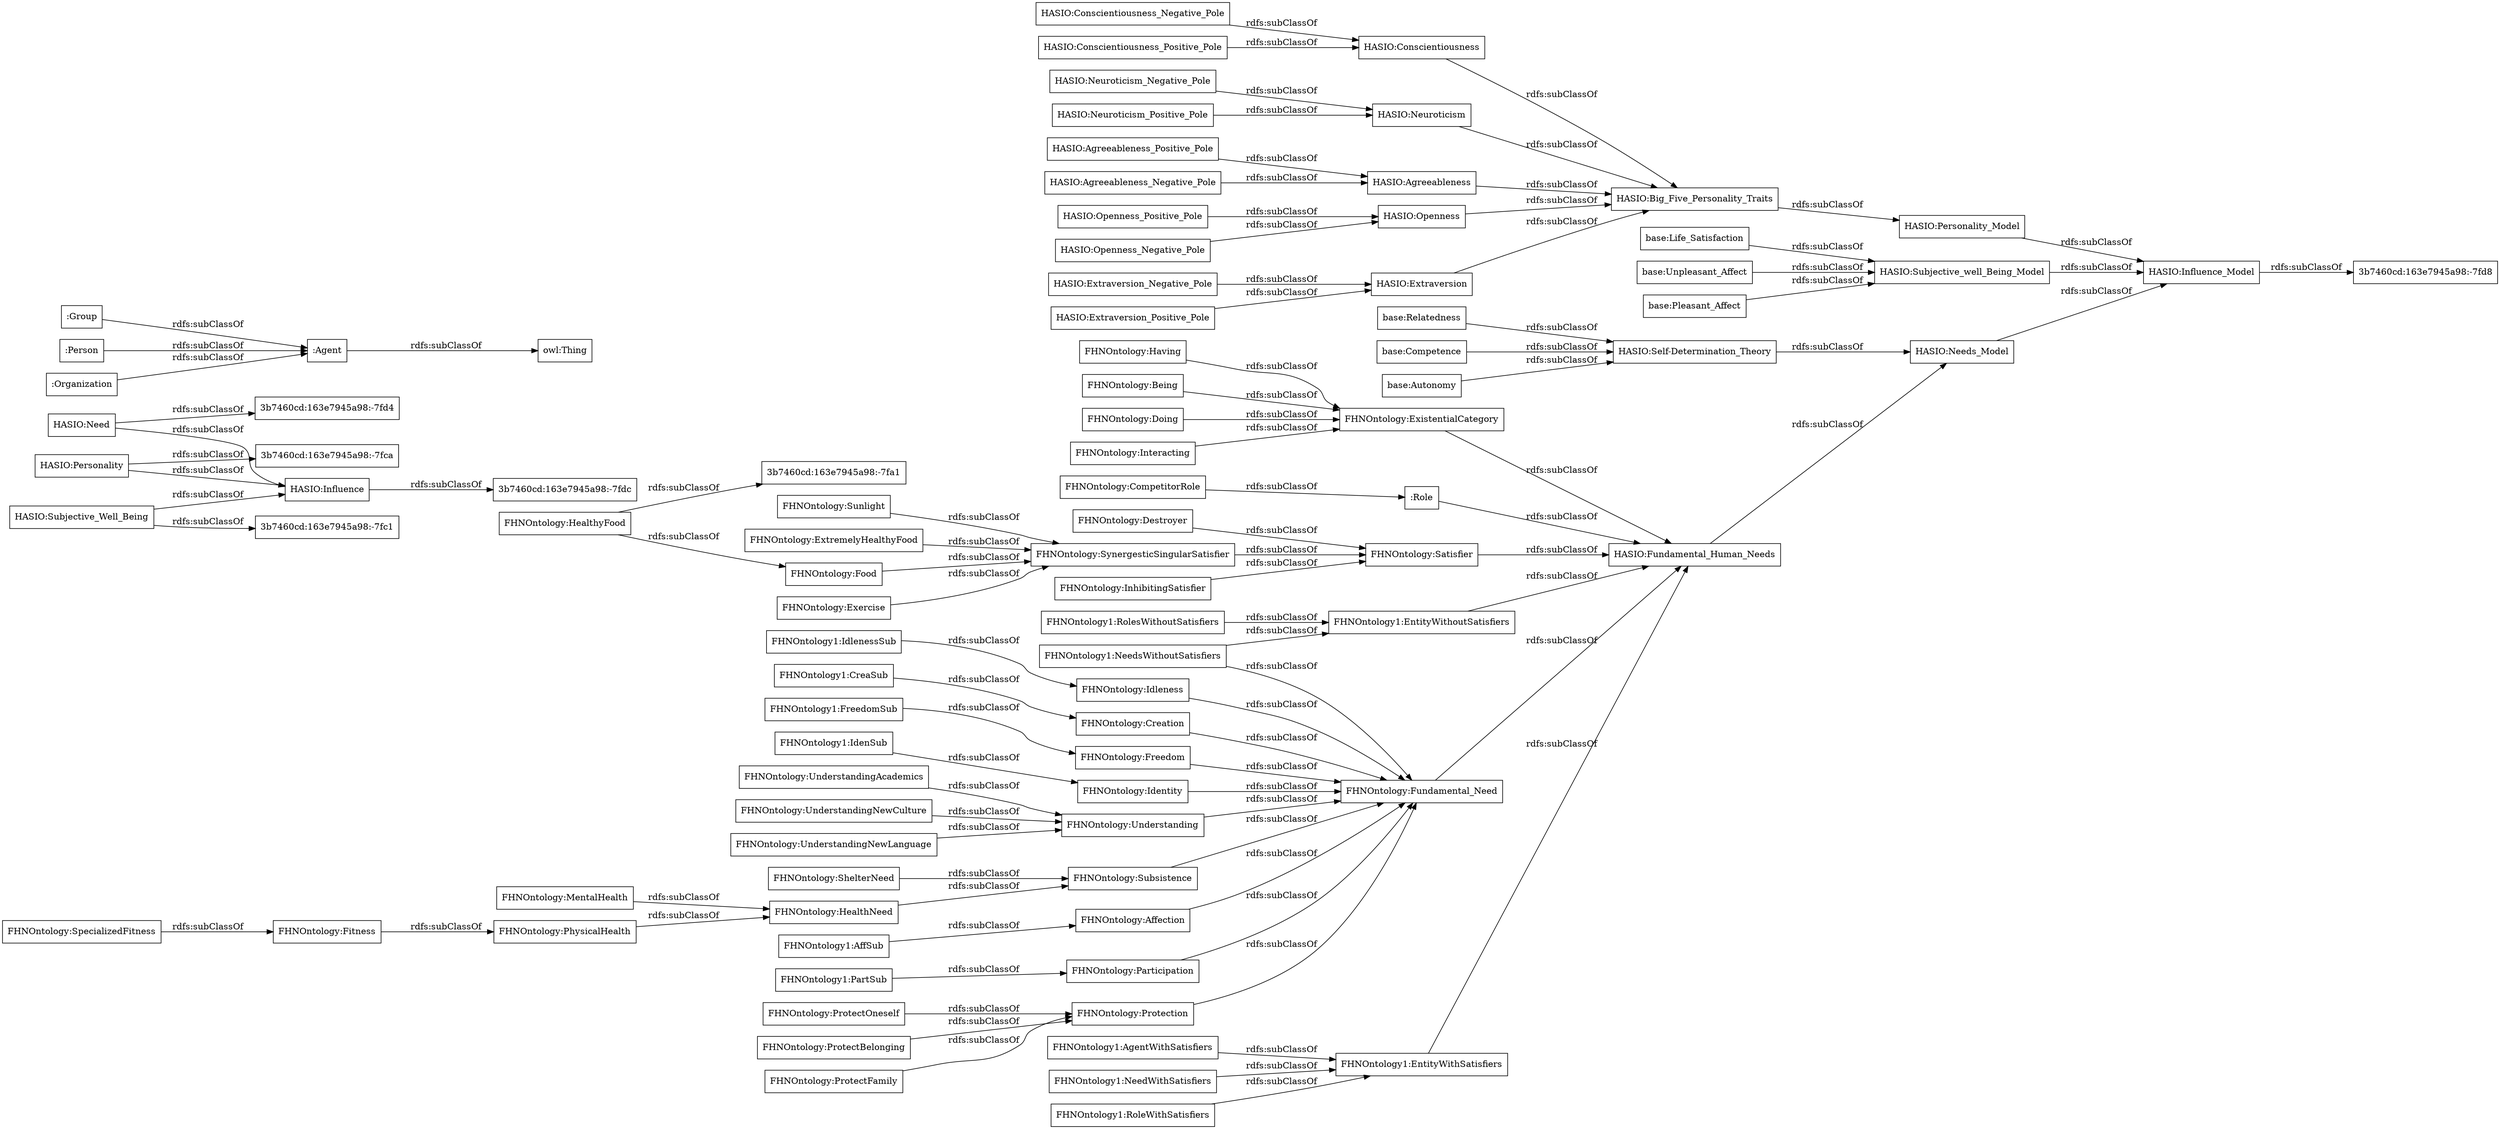 digraph ar2dtool_diagram { 
rankdir=LR;
size="1000"
node [shape = rectangle, color="black"]; "3b7460cd:163e7945a98:-7fa1" "HASIO:Extraversion" "HASIO:Personality" "HASIO:Subjective_well_Being_Model" "FHNOntology:SynergesticSingularSatisfier" "FHNOntology:Identity" "FHNOntology1:EntityWithSatisfiers" "FHNOntology1:FreedomSub" "FHNOntology1:NeedsWithoutSatisfiers" "3b7460cd:163e7945a98:-7fd8" "HASIO:Neuroticism_Positive_Pole" "HASIO:Neuroticism_Negative_Pole" "FHNOntology:Exercise" "HASIO:Conscientiousness" "FHNOntology:ProtectBelonging" "FHNOntology:ProtectFamily" "FHNOntology:Destroyer" "3b7460cd:163e7945a98:-7fc1" "3b7460cd:163e7945a98:-7fdc" ":Group" "HASIO:Influence" "FHNOntology1:IdenSub" "FHNOntology:Subsistence" "HASIO:Neuroticism" "HASIO:Conscientiousness_Positive_Pole" "FHNOntology1:RolesWithoutSatisfiers" "FHNOntology1:CreaSub" "HASIO:Openness_Negative_Pole" ":Person" "base:Life_Satisfaction" "FHNOntology1:PartSub" "FHNOntology1:RoleWithSatisfiers" "HASIO:Fundamental_Human_Needs" "HASIO:Need" "FHNOntology:Fitness" "FHNOntology:Protection" "HASIO:Subjective_Well_Being" "HASIO:Self-Determination_Theory" "HASIO:Agreeableness" "FHNOntology:Fundamental_Need" "FHNOntology:SpecializedFitness" "HASIO:Extraversion_Positive_Pole" "HASIO:Openness_Positive_Pole" "FHNOntology:ExistentialCategory" "base:Unpleasant_Affect" "base:Autonomy" "HASIO:Conscientiousness_Negative_Pole" "FHNOntology1:EntityWithoutSatisfiers" "FHNOntology1:IdlenessSub" ":Role" "FHNOntology:UnderstandingAcademics" "FHNOntology:InhibitingSatisfier" ":Organization" "HASIO:Openness" "FHNOntology:Idleness" "FHNOntology:Creation" "3b7460cd:163e7945a98:-7fca" ":Agent" "FHNOntology:Being" "FHNOntology:Freedom" "FHNOntology:UnderstandingNewCulture" "FHNOntology:MentalHealth" "FHNOntology:Understanding" "FHNOntology:HealthyFood" "HASIO:Extraversion_Negative_Pole" "base:Relatedness" "FHNOntology:Affection" "FHNOntology:Satisfier" "FHNOntology1:AgentWithSatisfiers" "HASIO:Personality_Model" "3b7460cd:163e7945a98:-7fd4" "FHNOntology:UnderstandingNewLanguage" "HASIO:Agreeableness_Negative_Pole" "FHNOntology:HealthNeed" "FHNOntology1:NeedWithSatisfiers" "FHNOntology:PhysicalHealth" "base:Pleasant_Affect" "FHNOntology:Doing" "HASIO:Big_Five_Personality_Traits" "FHNOntology:Interacting" "FHNOntology1:AffSub" "HASIO:Needs_Model" "FHNOntology:ShelterNeed" "FHNOntology:CompetitorRole" "HASIO:Agreeableness_Positive_Pole" "FHNOntology:Having" "FHNOntology:ProtectOneself" "base:Competence" "FHNOntology:Sunlight" "FHNOntology:Food" "HASIO:Influence_Model" "FHNOntology:Participation" "FHNOntology:ExtremelyHealthyFood" ; /*classes style*/
	"FHNOntology:Interacting" -> "FHNOntology:ExistentialCategory" [ label = "rdfs:subClassOf" ];
	"FHNOntology:UnderstandingNewCulture" -> "FHNOntology:Understanding" [ label = "rdfs:subClassOf" ];
	"FHNOntology:PhysicalHealth" -> "FHNOntology:HealthNeed" [ label = "rdfs:subClassOf" ];
	"FHNOntology:Creation" -> "FHNOntology:Fundamental_Need" [ label = "rdfs:subClassOf" ];
	"FHNOntology:Exercise" -> "FHNOntology:SynergesticSingularSatisfier" [ label = "rdfs:subClassOf" ];
	"FHNOntology1:EntityWithoutSatisfiers" -> "HASIO:Fundamental_Human_Needs" [ label = "rdfs:subClassOf" ];
	"HASIO:Neuroticism" -> "HASIO:Big_Five_Personality_Traits" [ label = "rdfs:subClassOf" ];
	"FHNOntology:Food" -> "FHNOntology:SynergesticSingularSatisfier" [ label = "rdfs:subClassOf" ];
	"base:Competence" -> "HASIO:Self-Determination_Theory" [ label = "rdfs:subClassOf" ];
	"FHNOntology:Affection" -> "FHNOntology:Fundamental_Need" [ label = "rdfs:subClassOf" ];
	"FHNOntology:Identity" -> "FHNOntology:Fundamental_Need" [ label = "rdfs:subClassOf" ];
	"FHNOntology:UnderstandingAcademics" -> "FHNOntology:Understanding" [ label = "rdfs:subClassOf" ];
	"FHNOntology1:FreedomSub" -> "FHNOntology:Freedom" [ label = "rdfs:subClassOf" ];
	"FHNOntology:Fundamental_Need" -> "HASIO:Fundamental_Human_Needs" [ label = "rdfs:subClassOf" ];
	"FHNOntology1:RolesWithoutSatisfiers" -> "FHNOntology1:EntityWithoutSatisfiers" [ label = "rdfs:subClassOf" ];
	"FHNOntology:InhibitingSatisfier" -> "FHNOntology:Satisfier" [ label = "rdfs:subClassOf" ];
	"FHNOntology:Being" -> "FHNOntology:ExistentialCategory" [ label = "rdfs:subClassOf" ];
	"FHNOntology1:NeedWithSatisfiers" -> "FHNOntology1:EntityWithSatisfiers" [ label = "rdfs:subClassOf" ];
	"HASIO:Conscientiousness_Negative_Pole" -> "HASIO:Conscientiousness" [ label = "rdfs:subClassOf" ];
	"FHNOntology:Subsistence" -> "FHNOntology:Fundamental_Need" [ label = "rdfs:subClassOf" ];
	"FHNOntology:Participation" -> "FHNOntology:Fundamental_Need" [ label = "rdfs:subClassOf" ];
	"FHNOntology:Doing" -> "FHNOntology:ExistentialCategory" [ label = "rdfs:subClassOf" ];
	"HASIO:Openness_Negative_Pole" -> "HASIO:Openness" [ label = "rdfs:subClassOf" ];
	"base:Autonomy" -> "HASIO:Self-Determination_Theory" [ label = "rdfs:subClassOf" ];
	"FHNOntology:SpecializedFitness" -> "FHNOntology:Fitness" [ label = "rdfs:subClassOf" ];
	"FHNOntology:ShelterNeed" -> "FHNOntology:Subsistence" [ label = "rdfs:subClassOf" ];
	"FHNOntology:Understanding" -> "FHNOntology:Fundamental_Need" [ label = "rdfs:subClassOf" ];
	"FHNOntology:Fitness" -> "FHNOntology:PhysicalHealth" [ label = "rdfs:subClassOf" ];
	"FHNOntology:UnderstandingNewLanguage" -> "FHNOntology:Understanding" [ label = "rdfs:subClassOf" ];
	"HASIO:Extraversion_Positive_Pole" -> "HASIO:Extraversion" [ label = "rdfs:subClassOf" ];
	"FHNOntology:Destroyer" -> "FHNOntology:Satisfier" [ label = "rdfs:subClassOf" ];
	"HASIO:Subjective_well_Being_Model" -> "HASIO:Influence_Model" [ label = "rdfs:subClassOf" ];
	":Role" -> "HASIO:Fundamental_Human_Needs" [ label = "rdfs:subClassOf" ];
	"FHNOntology1:RoleWithSatisfiers" -> "FHNOntology1:EntityWithSatisfiers" [ label = "rdfs:subClassOf" ];
	"FHNOntology:CompetitorRole" -> ":Role" [ label = "rdfs:subClassOf" ];
	"FHNOntology:ProtectFamily" -> "FHNOntology:Protection" [ label = "rdfs:subClassOf" ];
	"HASIO:Subjective_Well_Being" -> "3b7460cd:163e7945a98:-7fc1" [ label = "rdfs:subClassOf" ];
	"HASIO:Subjective_Well_Being" -> "HASIO:Influence" [ label = "rdfs:subClassOf" ];
	"HASIO:Neuroticism_Positive_Pole" -> "HASIO:Neuroticism" [ label = "rdfs:subClassOf" ];
	"HASIO:Agreeableness_Positive_Pole" -> "HASIO:Agreeableness" [ label = "rdfs:subClassOf" ];
	"FHNOntology:MentalHealth" -> "FHNOntology:HealthNeed" [ label = "rdfs:subClassOf" ];
	"HASIO:Conscientiousness" -> "HASIO:Big_Five_Personality_Traits" [ label = "rdfs:subClassOf" ];
	"FHNOntology1:AgentWithSatisfiers" -> "FHNOntology1:EntityWithSatisfiers" [ label = "rdfs:subClassOf" ];
	"HASIO:Need" -> "3b7460cd:163e7945a98:-7fd4" [ label = "rdfs:subClassOf" ];
	"HASIO:Need" -> "HASIO:Influence" [ label = "rdfs:subClassOf" ];
	"HASIO:Self-Determination_Theory" -> "HASIO:Needs_Model" [ label = "rdfs:subClassOf" ];
	"base:Life_Satisfaction" -> "HASIO:Subjective_well_Being_Model" [ label = "rdfs:subClassOf" ];
	"base:Relatedness" -> "HASIO:Self-Determination_Theory" [ label = "rdfs:subClassOf" ];
	"FHNOntology1:PartSub" -> "FHNOntology:Participation" [ label = "rdfs:subClassOf" ];
	"FHNOntology1:NeedsWithoutSatisfiers" -> "FHNOntology:Fundamental_Need" [ label = "rdfs:subClassOf" ];
	"FHNOntology1:NeedsWithoutSatisfiers" -> "FHNOntology1:EntityWithoutSatisfiers" [ label = "rdfs:subClassOf" ];
	"HASIO:Extraversion_Negative_Pole" -> "HASIO:Extraversion" [ label = "rdfs:subClassOf" ];
	":Organization" -> ":Agent" [ label = "rdfs:subClassOf" ];
	"FHNOntology:Protection" -> "FHNOntology:Fundamental_Need" [ label = "rdfs:subClassOf" ];
	"HASIO:Personality" -> "3b7460cd:163e7945a98:-7fca" [ label = "rdfs:subClassOf" ];
	"HASIO:Personality" -> "HASIO:Influence" [ label = "rdfs:subClassOf" ];
	"FHNOntology1:IdlenessSub" -> "FHNOntology:Idleness" [ label = "rdfs:subClassOf" ];
	"FHNOntology:ProtectOneself" -> "FHNOntology:Protection" [ label = "rdfs:subClassOf" ];
	"FHNOntology1:IdenSub" -> "FHNOntology:Identity" [ label = "rdfs:subClassOf" ];
	"HASIO:Agreeableness" -> "HASIO:Big_Five_Personality_Traits" [ label = "rdfs:subClassOf" ];
	"HASIO:Openness" -> "HASIO:Big_Five_Personality_Traits" [ label = "rdfs:subClassOf" ];
	"HASIO:Influence_Model" -> "3b7460cd:163e7945a98:-7fd8" [ label = "rdfs:subClassOf" ];
	"FHNOntology:ExistentialCategory" -> "HASIO:Fundamental_Human_Needs" [ label = "rdfs:subClassOf" ];
	"FHNOntology1:AffSub" -> "FHNOntology:Affection" [ label = "rdfs:subClassOf" ];
	"FHNOntology:SynergesticSingularSatisfier" -> "FHNOntology:Satisfier" [ label = "rdfs:subClassOf" ];
	"HASIO:Neuroticism_Negative_Pole" -> "HASIO:Neuroticism" [ label = "rdfs:subClassOf" ];
	":Agent" -> "owl:Thing" [ label = "rdfs:subClassOf" ];
	"HASIO:Agreeableness_Negative_Pole" -> "HASIO:Agreeableness" [ label = "rdfs:subClassOf" ];
	"FHNOntology1:EntityWithSatisfiers" -> "HASIO:Fundamental_Human_Needs" [ label = "rdfs:subClassOf" ];
	"FHNOntology:Satisfier" -> "HASIO:Fundamental_Human_Needs" [ label = "rdfs:subClassOf" ];
	"HASIO:Influence" -> "3b7460cd:163e7945a98:-7fdc" [ label = "rdfs:subClassOf" ];
	"HASIO:Personality_Model" -> "HASIO:Influence_Model" [ label = "rdfs:subClassOf" ];
	"FHNOntology:Freedom" -> "FHNOntology:Fundamental_Need" [ label = "rdfs:subClassOf" ];
	":Person" -> ":Agent" [ label = "rdfs:subClassOf" ];
	"FHNOntology:HealthNeed" -> "FHNOntology:Subsistence" [ label = "rdfs:subClassOf" ];
	"FHNOntology1:CreaSub" -> "FHNOntology:Creation" [ label = "rdfs:subClassOf" ];
	"FHNOntology:ExtremelyHealthyFood" -> "FHNOntology:SynergesticSingularSatisfier" [ label = "rdfs:subClassOf" ];
	"HASIO:Needs_Model" -> "HASIO:Influence_Model" [ label = "rdfs:subClassOf" ];
	"HASIO:Fundamental_Human_Needs" -> "HASIO:Needs_Model" [ label = "rdfs:subClassOf" ];
	"FHNOntology:Having" -> "FHNOntology:ExistentialCategory" [ label = "rdfs:subClassOf" ];
	"base:Unpleasant_Affect" -> "HASIO:Subjective_well_Being_Model" [ label = "rdfs:subClassOf" ];
	"FHNOntology:Idleness" -> "FHNOntology:Fundamental_Need" [ label = "rdfs:subClassOf" ];
	"base:Pleasant_Affect" -> "HASIO:Subjective_well_Being_Model" [ label = "rdfs:subClassOf" ];
	":Group" -> ":Agent" [ label = "rdfs:subClassOf" ];
	"HASIO:Big_Five_Personality_Traits" -> "HASIO:Personality_Model" [ label = "rdfs:subClassOf" ];
	"HASIO:Conscientiousness_Positive_Pole" -> "HASIO:Conscientiousness" [ label = "rdfs:subClassOf" ];
	"FHNOntology:ProtectBelonging" -> "FHNOntology:Protection" [ label = "rdfs:subClassOf" ];
	"FHNOntology:Sunlight" -> "FHNOntology:SynergesticSingularSatisfier" [ label = "rdfs:subClassOf" ];
	"FHNOntology:HealthyFood" -> "3b7460cd:163e7945a98:-7fa1" [ label = "rdfs:subClassOf" ];
	"FHNOntology:HealthyFood" -> "FHNOntology:Food" [ label = "rdfs:subClassOf" ];
	"HASIO:Openness_Positive_Pole" -> "HASIO:Openness" [ label = "rdfs:subClassOf" ];
	"HASIO:Extraversion" -> "HASIO:Big_Five_Personality_Traits" [ label = "rdfs:subClassOf" ];

}
